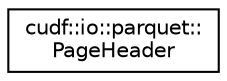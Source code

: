 digraph "Graphical Class Hierarchy"
{
  edge [fontname="Helvetica",fontsize="10",labelfontname="Helvetica",labelfontsize="10"];
  node [fontname="Helvetica",fontsize="10",shape=record];
  rankdir="LR";
  Node0 [label="cudf::io::parquet::\lPageHeader",height=0.2,width=0.4,color="black", fillcolor="white", style="filled",URL="$structcudf_1_1io_1_1parquet_1_1PageHeader.html",tooltip="Thrift-derived struct describing the page header. "];
}
